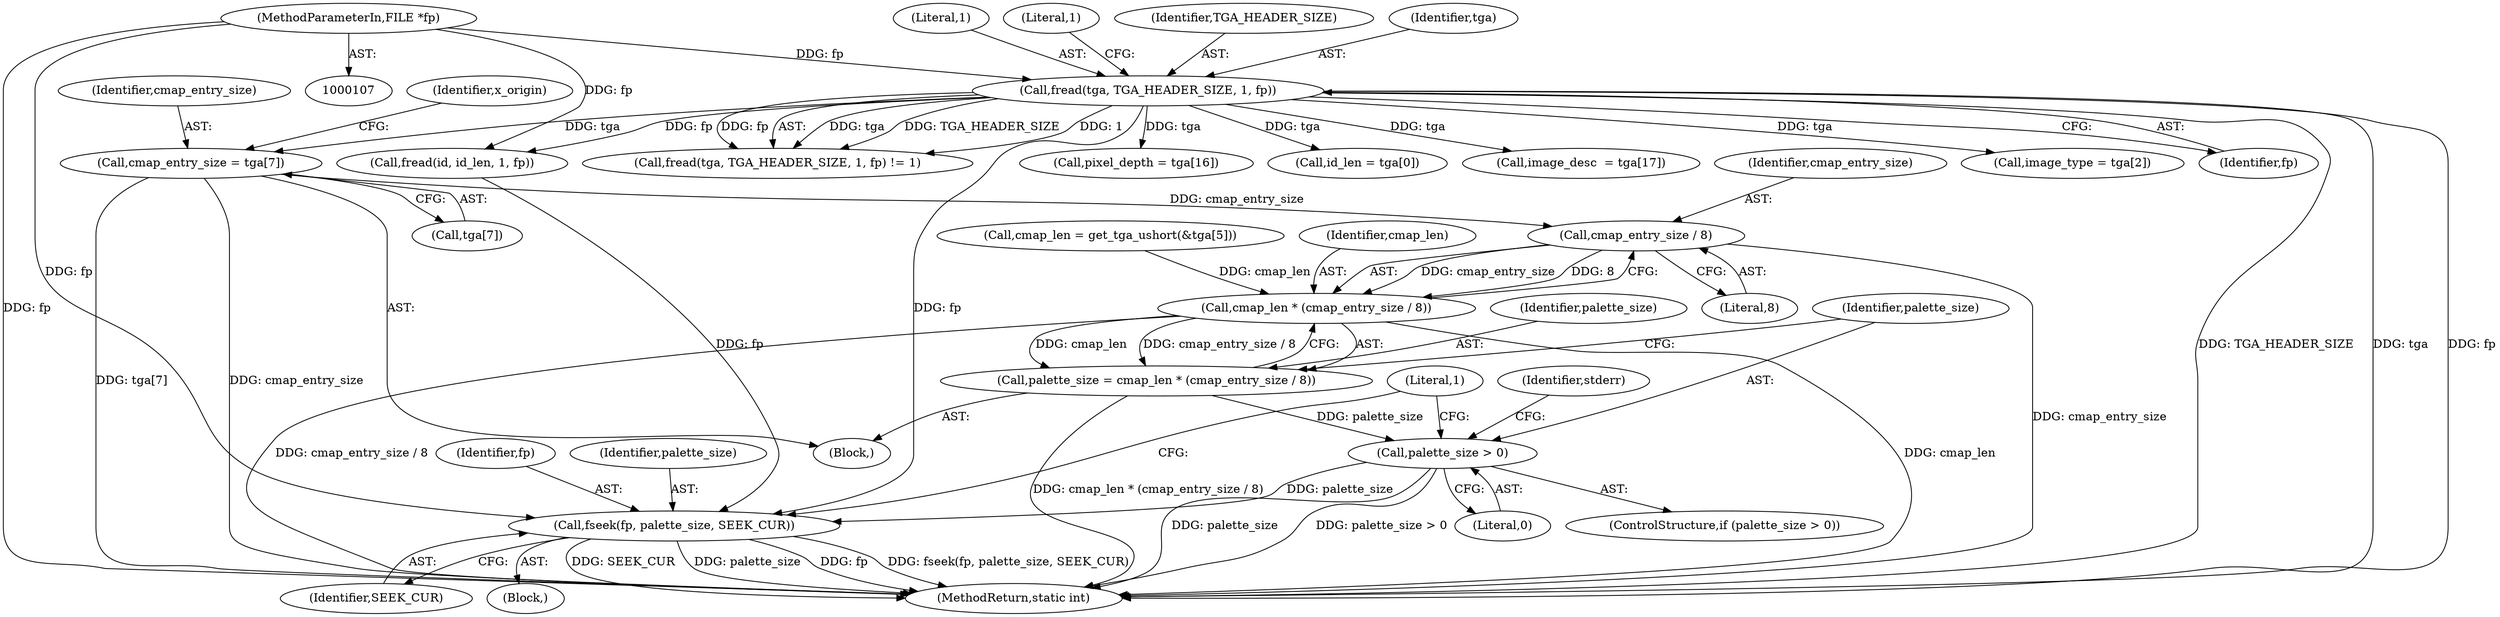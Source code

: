 digraph "0_openjpeg_2cd30c2b06ce332dede81cccad8b334cde997281_0@array" {
"1000170" [label="(Call,cmap_entry_size = tga[7])"];
"1000141" [label="(Call,fread(tga, TGA_HEADER_SIZE, 1, fp))"];
"1000108" [label="(MethodParameterIn,FILE *fp)"];
"1000272" [label="(Call,cmap_entry_size / 8)"];
"1000270" [label="(Call,cmap_len * (cmap_entry_size / 8))"];
"1000268" [label="(Call,palette_size = cmap_len * (cmap_entry_size / 8))"];
"1000276" [label="(Call,palette_size > 0)"];
"1000283" [label="(Call,fseek(fp, palette_size, SEEK_CUR))"];
"1000288" [label="(Literal,1)"];
"1000283" [label="(Call,fseek(fp, palette_size, SEEK_CUR))"];
"1000171" [label="(Identifier,cmap_entry_size)"];
"1000289" [label="(MethodReturn,static int)"];
"1000176" [label="(Identifier,x_origin)"];
"1000141" [label="(Call,fread(tga, TGA_HEADER_SIZE, 1, fp))"];
"1000146" [label="(Literal,1)"];
"1000153" [label="(Call,id_len = tga[0])"];
"1000253" [label="(Call,fread(id, id_len, 1, fp))"];
"1000273" [label="(Identifier,cmap_entry_size)"];
"1000268" [label="(Call,palette_size = cmap_len * (cmap_entry_size / 8))"];
"1000277" [label="(Identifier,palette_size)"];
"1000208" [label="(Call,image_desc  = tga[17])"];
"1000276" [label="(Call,palette_size > 0)"];
"1000269" [label="(Identifier,palette_size)"];
"1000270" [label="(Call,cmap_len * (cmap_entry_size / 8))"];
"1000275" [label="(ControlStructure,if (palette_size > 0))"];
"1000272" [label="(Call,cmap_entry_size / 8)"];
"1000170" [label="(Call,cmap_entry_size = tga[7])"];
"1000163" [label="(Call,cmap_len = get_tga_ushort(&tga[5]))"];
"1000284" [label="(Identifier,fp)"];
"1000143" [label="(Identifier,TGA_HEADER_SIZE)"];
"1000286" [label="(Identifier,SEEK_CUR)"];
"1000278" [label="(Literal,0)"];
"1000158" [label="(Call,image_type = tga[2])"];
"1000279" [label="(Block,)"];
"1000271" [label="(Identifier,cmap_len)"];
"1000113" [label="(Block,)"];
"1000145" [label="(Identifier,fp)"];
"1000140" [label="(Call,fread(tga, TGA_HEADER_SIZE, 1, fp) != 1)"];
"1000172" [label="(Call,tga[7])"];
"1000108" [label="(MethodParameterIn,FILE *fp)"];
"1000142" [label="(Identifier,tga)"];
"1000203" [label="(Call,pixel_depth = tga[16])"];
"1000281" [label="(Identifier,stderr)"];
"1000285" [label="(Identifier,palette_size)"];
"1000274" [label="(Literal,8)"];
"1000144" [label="(Literal,1)"];
"1000170" -> "1000113"  [label="AST: "];
"1000170" -> "1000172"  [label="CFG: "];
"1000171" -> "1000170"  [label="AST: "];
"1000172" -> "1000170"  [label="AST: "];
"1000176" -> "1000170"  [label="CFG: "];
"1000170" -> "1000289"  [label="DDG: tga[7]"];
"1000170" -> "1000289"  [label="DDG: cmap_entry_size"];
"1000141" -> "1000170"  [label="DDG: tga"];
"1000170" -> "1000272"  [label="DDG: cmap_entry_size"];
"1000141" -> "1000140"  [label="AST: "];
"1000141" -> "1000145"  [label="CFG: "];
"1000142" -> "1000141"  [label="AST: "];
"1000143" -> "1000141"  [label="AST: "];
"1000144" -> "1000141"  [label="AST: "];
"1000145" -> "1000141"  [label="AST: "];
"1000146" -> "1000141"  [label="CFG: "];
"1000141" -> "1000289"  [label="DDG: tga"];
"1000141" -> "1000289"  [label="DDG: fp"];
"1000141" -> "1000289"  [label="DDG: TGA_HEADER_SIZE"];
"1000141" -> "1000140"  [label="DDG: tga"];
"1000141" -> "1000140"  [label="DDG: TGA_HEADER_SIZE"];
"1000141" -> "1000140"  [label="DDG: 1"];
"1000141" -> "1000140"  [label="DDG: fp"];
"1000108" -> "1000141"  [label="DDG: fp"];
"1000141" -> "1000153"  [label="DDG: tga"];
"1000141" -> "1000158"  [label="DDG: tga"];
"1000141" -> "1000203"  [label="DDG: tga"];
"1000141" -> "1000208"  [label="DDG: tga"];
"1000141" -> "1000253"  [label="DDG: fp"];
"1000141" -> "1000283"  [label="DDG: fp"];
"1000108" -> "1000107"  [label="AST: "];
"1000108" -> "1000289"  [label="DDG: fp"];
"1000108" -> "1000253"  [label="DDG: fp"];
"1000108" -> "1000283"  [label="DDG: fp"];
"1000272" -> "1000270"  [label="AST: "];
"1000272" -> "1000274"  [label="CFG: "];
"1000273" -> "1000272"  [label="AST: "];
"1000274" -> "1000272"  [label="AST: "];
"1000270" -> "1000272"  [label="CFG: "];
"1000272" -> "1000289"  [label="DDG: cmap_entry_size"];
"1000272" -> "1000270"  [label="DDG: cmap_entry_size"];
"1000272" -> "1000270"  [label="DDG: 8"];
"1000270" -> "1000268"  [label="AST: "];
"1000271" -> "1000270"  [label="AST: "];
"1000268" -> "1000270"  [label="CFG: "];
"1000270" -> "1000289"  [label="DDG: cmap_entry_size / 8"];
"1000270" -> "1000289"  [label="DDG: cmap_len"];
"1000270" -> "1000268"  [label="DDG: cmap_len"];
"1000270" -> "1000268"  [label="DDG: cmap_entry_size / 8"];
"1000163" -> "1000270"  [label="DDG: cmap_len"];
"1000268" -> "1000113"  [label="AST: "];
"1000269" -> "1000268"  [label="AST: "];
"1000277" -> "1000268"  [label="CFG: "];
"1000268" -> "1000289"  [label="DDG: cmap_len * (cmap_entry_size / 8)"];
"1000268" -> "1000276"  [label="DDG: palette_size"];
"1000276" -> "1000275"  [label="AST: "];
"1000276" -> "1000278"  [label="CFG: "];
"1000277" -> "1000276"  [label="AST: "];
"1000278" -> "1000276"  [label="AST: "];
"1000281" -> "1000276"  [label="CFG: "];
"1000288" -> "1000276"  [label="CFG: "];
"1000276" -> "1000289"  [label="DDG: palette_size > 0"];
"1000276" -> "1000289"  [label="DDG: palette_size"];
"1000276" -> "1000283"  [label="DDG: palette_size"];
"1000283" -> "1000279"  [label="AST: "];
"1000283" -> "1000286"  [label="CFG: "];
"1000284" -> "1000283"  [label="AST: "];
"1000285" -> "1000283"  [label="AST: "];
"1000286" -> "1000283"  [label="AST: "];
"1000288" -> "1000283"  [label="CFG: "];
"1000283" -> "1000289"  [label="DDG: SEEK_CUR"];
"1000283" -> "1000289"  [label="DDG: palette_size"];
"1000283" -> "1000289"  [label="DDG: fp"];
"1000283" -> "1000289"  [label="DDG: fseek(fp, palette_size, SEEK_CUR)"];
"1000253" -> "1000283"  [label="DDG: fp"];
}
